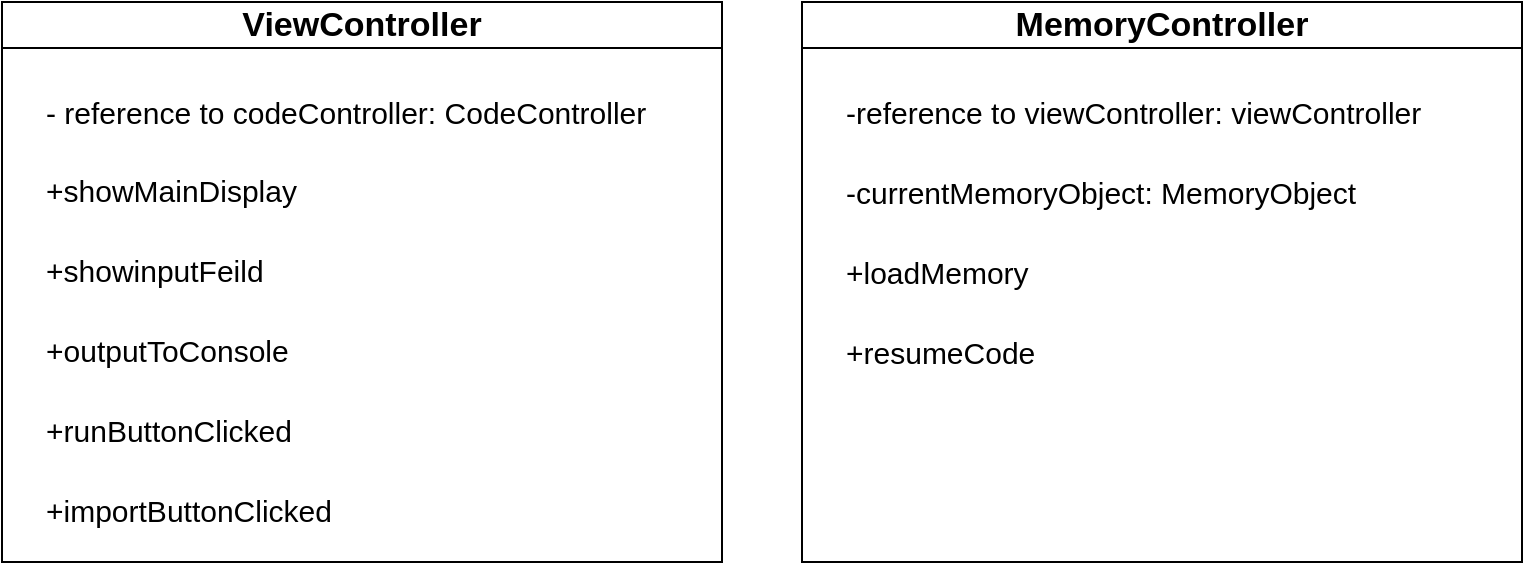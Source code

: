 <mxfile>
    <diagram id="kr-dolwQyESx9fceAGA1" name="Page-1">
        <mxGraphModel dx="1564" dy="701" grid="1" gridSize="10" guides="1" tooltips="1" connect="1" arrows="1" fold="1" page="1" pageScale="1" pageWidth="850" pageHeight="1100" math="0" shadow="0">
            <root>
                <mxCell id="0"/>
                <mxCell id="1" parent="0"/>
                <mxCell id="18" value="&lt;font style=&quot;font-size: 17px;&quot;&gt;MemoryController&lt;/font&gt;" style="swimlane;whiteSpace=wrap;html=1;startSize=23;" vertex="1" parent="1">
                    <mxGeometry x="440" y="40" width="360" height="280" as="geometry"/>
                </mxCell>
                <mxCell id="28" value="-reference to viewController: viewController" style="text;html=1;align=left;verticalAlign=middle;resizable=0;points=[];autosize=1;strokeColor=none;fillColor=none;fontSize=15;fontFamily=Helvetica;" vertex="1" parent="18">
                    <mxGeometry x="20" y="40" width="310" height="30" as="geometry"/>
                </mxCell>
                <mxCell id="29" value="-currentMemoryObject: MemoryObject" style="text;html=1;align=left;verticalAlign=middle;resizable=0;points=[];autosize=1;strokeColor=none;fillColor=none;fontSize=15;fontFamily=Helvetica;" vertex="1" parent="18">
                    <mxGeometry x="20" y="80" width="280" height="30" as="geometry"/>
                </mxCell>
                <mxCell id="30" value="+loadMemory" style="text;html=1;align=left;verticalAlign=middle;resizable=0;points=[];autosize=1;strokeColor=none;fillColor=none;fontSize=15;fontFamily=Helvetica;" vertex="1" parent="18">
                    <mxGeometry x="20" y="120" width="110" height="30" as="geometry"/>
                </mxCell>
                <mxCell id="31" value="+resumeCode" style="text;html=1;align=left;verticalAlign=middle;resizable=0;points=[];autosize=1;strokeColor=none;fillColor=none;fontSize=15;fontFamily=Helvetica;" vertex="1" parent="18">
                    <mxGeometry x="20" y="160" width="120" height="30" as="geometry"/>
                </mxCell>
                <mxCell id="19" value="&lt;font style=&quot;font-size: 17px;&quot;&gt;ViewController&lt;/font&gt;" style="swimlane;whiteSpace=wrap;html=1;" vertex="1" parent="1">
                    <mxGeometry x="40" y="40" width="360" height="280" as="geometry"/>
                </mxCell>
                <mxCell id="20" value="&lt;font style=&quot;font-size: 15px;&quot;&gt;- reference to codeController: CodeController&lt;/font&gt;" style="text;html=1;align=left;verticalAlign=middle;resizable=0;points=[];autosize=1;strokeColor=none;fillColor=none;" vertex="1" parent="19">
                    <mxGeometry x="20" y="40" width="320" height="30" as="geometry"/>
                </mxCell>
                <mxCell id="21" value="&lt;span id=&quot;docs-internal-guid-174d1059-7fff-af79-be08-4d654244fd81&quot;&gt;&lt;span style=&quot;font-family: Arial, sans-serif; background-color: transparent; font-variant-numeric: normal; font-variant-east-asian: normal; font-variant-alternates: normal; font-variant-position: normal; vertical-align: baseline;&quot;&gt;&lt;font style=&quot;font-size: 15px;&quot;&gt;+showMainDisplay&lt;/font&gt;&lt;/span&gt;&lt;/span&gt;" style="text;html=1;align=left;verticalAlign=middle;resizable=0;points=[];autosize=1;strokeColor=none;fillColor=none;fontSize=17;" vertex="1" parent="19">
                    <mxGeometry x="20" y="80" width="150" height="30" as="geometry"/>
                </mxCell>
                <mxCell id="22" value="&lt;font style=&quot;font-size: 15px;&quot;&gt;+showinputFeild&lt;/font&gt;" style="text;html=1;align=left;verticalAlign=middle;resizable=0;points=[];autosize=1;strokeColor=none;fillColor=none;fontSize=17;" vertex="1" parent="19">
                    <mxGeometry x="20" y="120" width="130" height="30" as="geometry"/>
                </mxCell>
                <mxCell id="23" value="&lt;font style=&quot;font-size: 15px;&quot;&gt;+outputToConsole&lt;br&gt;&lt;/font&gt;" style="text;html=1;align=left;verticalAlign=middle;resizable=0;points=[];autosize=1;strokeColor=none;fillColor=none;fontSize=17;" vertex="1" parent="19">
                    <mxGeometry x="20" y="160" width="140" height="30" as="geometry"/>
                </mxCell>
                <mxCell id="25" value="&lt;font style=&quot;font-size: 15px;&quot;&gt;+runButtonClicked&lt;/font&gt;" style="text;html=1;align=left;verticalAlign=middle;resizable=0;points=[];autosize=1;strokeColor=none;fillColor=none;fontSize=17;" vertex="1" parent="19">
                    <mxGeometry x="20" y="200" width="150" height="30" as="geometry"/>
                </mxCell>
                <mxCell id="24" value="&lt;font style=&quot;font-size: 15px;&quot;&gt;+importButtonClicked&lt;br&gt;&lt;/font&gt;" style="text;html=1;align=left;verticalAlign=middle;resizable=0;points=[];autosize=1;strokeColor=none;fillColor=none;fontSize=17;" vertex="1" parent="19">
                    <mxGeometry x="20" y="240" width="170" height="30" as="geometry"/>
                </mxCell>
            </root>
        </mxGraphModel>
    </diagram>
</mxfile>